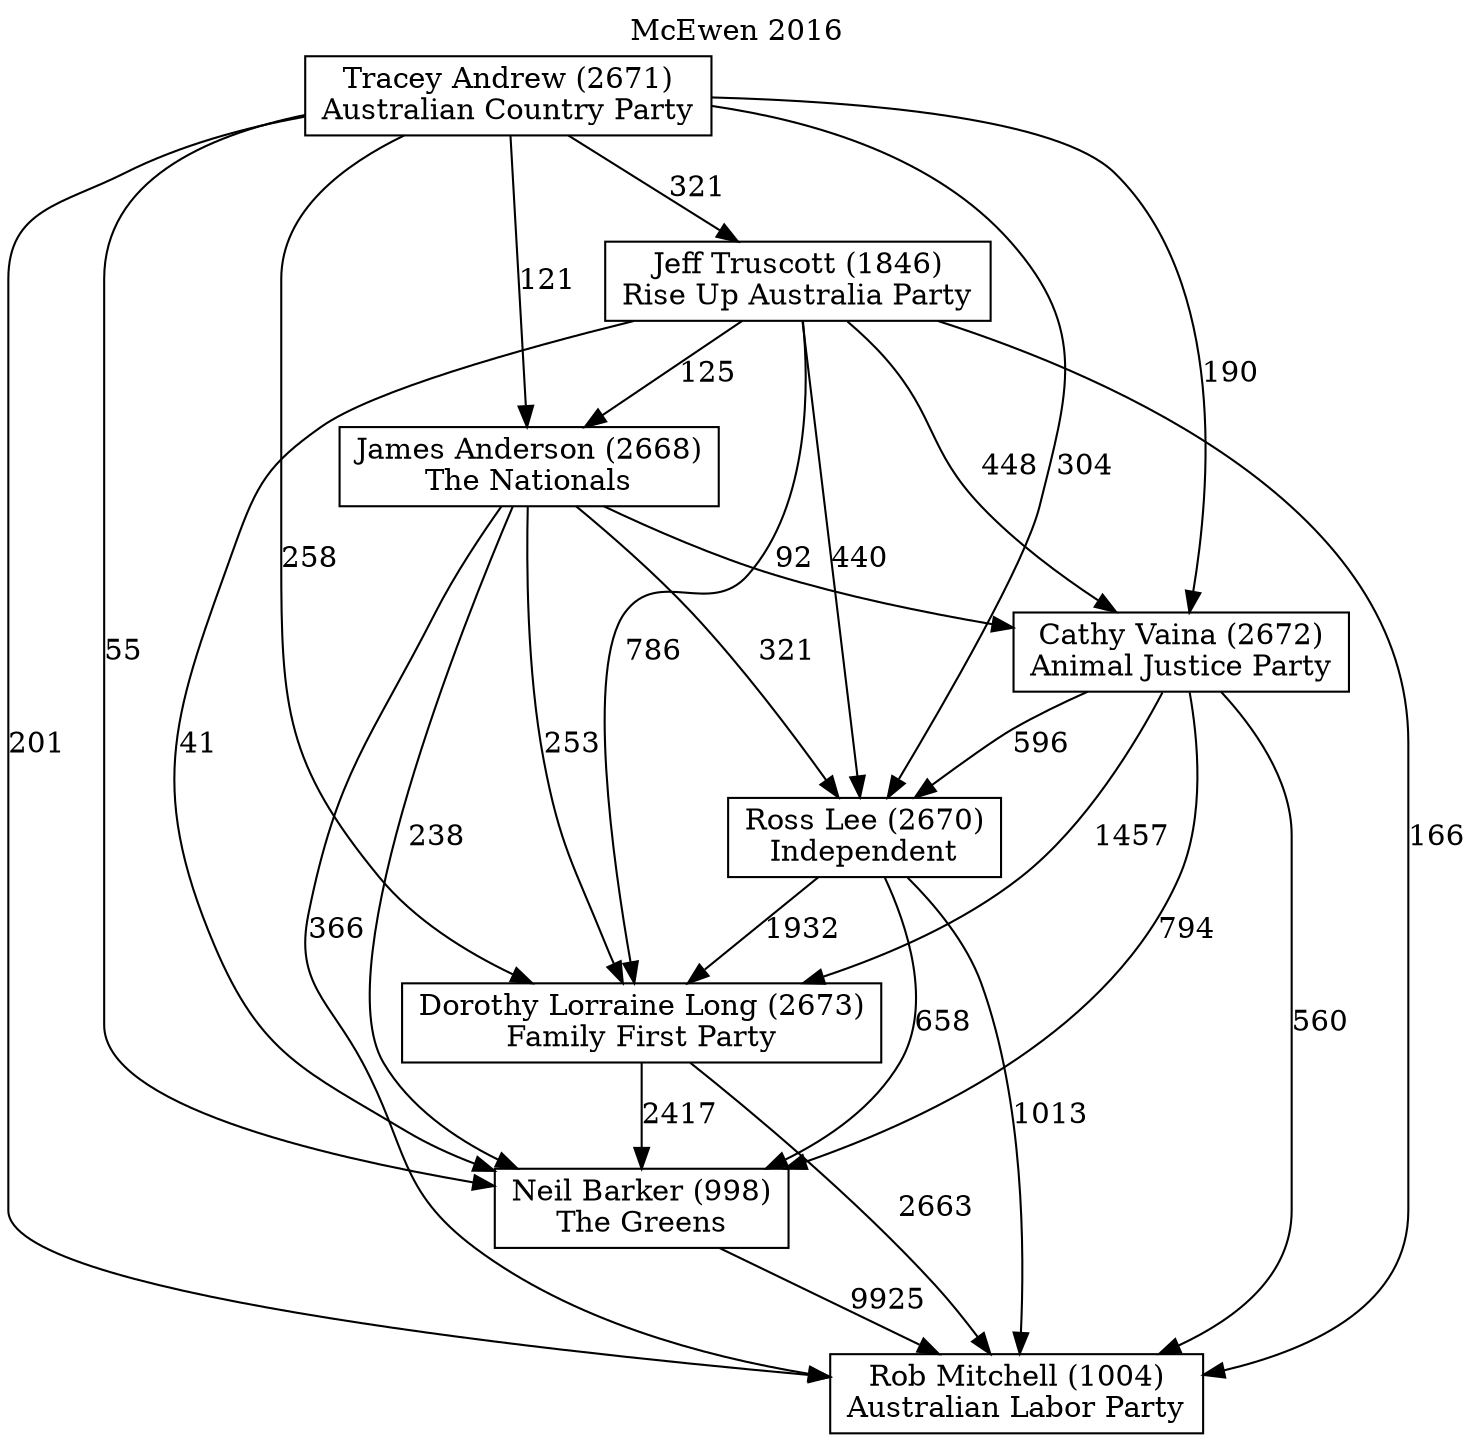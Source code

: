 // House preference flow
digraph "Rob Mitchell (1004)_McEwen_2016" {
	graph [label="McEwen 2016" labelloc=t mclimit=10]
	node [shape=box]
	"Rob Mitchell (1004)" [label="Rob Mitchell (1004)
Australian Labor Party"]
	"Neil Barker (998)" [label="Neil Barker (998)
The Greens"]
	"Ross Lee (2670)" [label="Ross Lee (2670)
Independent"]
	"Jeff Truscott (1846)" [label="Jeff Truscott (1846)
Rise Up Australia Party"]
	"Dorothy Lorraine Long (2673)" [label="Dorothy Lorraine Long (2673)
Family First Party"]
	"James Anderson (2668)" [label="James Anderson (2668)
The Nationals"]
	"Tracey Andrew (2671)" [label="Tracey Andrew (2671)
Australian Country Party"]
	"Cathy Vaina (2672)" [label="Cathy Vaina (2672)
Animal Justice Party"]
	"James Anderson (2668)" -> "Dorothy Lorraine Long (2673)" [label=253]
	"Ross Lee (2670)" -> "Dorothy Lorraine Long (2673)" [label=1932]
	"Cathy Vaina (2672)" -> "Neil Barker (998)" [label=794]
	"Jeff Truscott (1846)" -> "Neil Barker (998)" [label=41]
	"Tracey Andrew (2671)" -> "Ross Lee (2670)" [label=304]
	"Jeff Truscott (1846)" -> "Ross Lee (2670)" [label=440]
	"Jeff Truscott (1846)" -> "Dorothy Lorraine Long (2673)" [label=786]
	"Tracey Andrew (2671)" -> "Rob Mitchell (1004)" [label=201]
	"Tracey Andrew (2671)" -> "Neil Barker (998)" [label=55]
	"Tracey Andrew (2671)" -> "Dorothy Lorraine Long (2673)" [label=258]
	"Tracey Andrew (2671)" -> "Jeff Truscott (1846)" [label=321]
	"Ross Lee (2670)" -> "Rob Mitchell (1004)" [label=1013]
	"James Anderson (2668)" -> "Ross Lee (2670)" [label=321]
	"James Anderson (2668)" -> "Cathy Vaina (2672)" [label=92]
	"Tracey Andrew (2671)" -> "James Anderson (2668)" [label=121]
	"Cathy Vaina (2672)" -> "Rob Mitchell (1004)" [label=560]
	"Dorothy Lorraine Long (2673)" -> "Rob Mitchell (1004)" [label=2663]
	"Tracey Andrew (2671)" -> "Cathy Vaina (2672)" [label=190]
	"Neil Barker (998)" -> "Rob Mitchell (1004)" [label=9925]
	"James Anderson (2668)" -> "Neil Barker (998)" [label=238]
	"Cathy Vaina (2672)" -> "Ross Lee (2670)" [label=596]
	"Jeff Truscott (1846)" -> "Rob Mitchell (1004)" [label=166]
	"Jeff Truscott (1846)" -> "Cathy Vaina (2672)" [label=448]
	"Dorothy Lorraine Long (2673)" -> "Neil Barker (998)" [label=2417]
	"James Anderson (2668)" -> "Rob Mitchell (1004)" [label=366]
	"Ross Lee (2670)" -> "Neil Barker (998)" [label=658]
	"Cathy Vaina (2672)" -> "Dorothy Lorraine Long (2673)" [label=1457]
	"Jeff Truscott (1846)" -> "James Anderson (2668)" [label=125]
}
